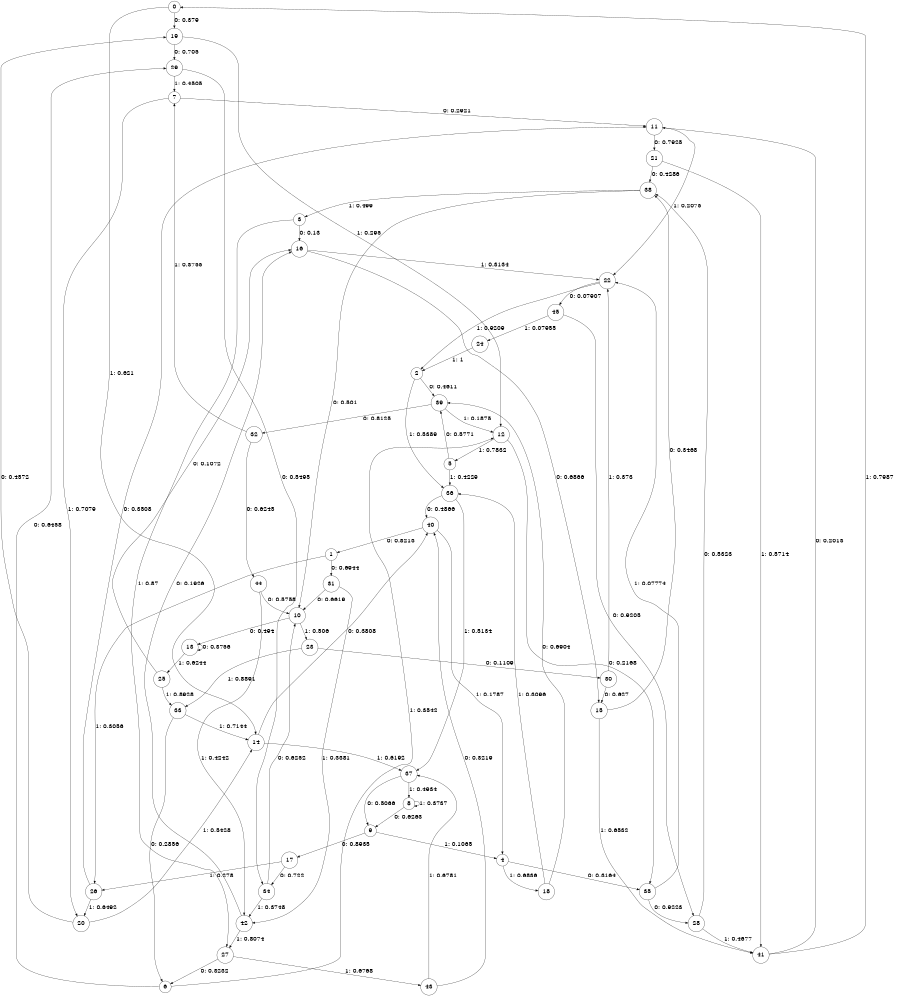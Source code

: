digraph "ch25concat_phase3_L7" {
size = "6,8.5";
ratio = "fill";
node [shape = circle];
node [fontsize = 24];
edge [fontsize = 24];
0 -> 19 [label = "0: 0.379    "];
0 -> 14 [label = "1: 0.621    "];
1 -> 31 [label = "0: 0.6944   "];
1 -> 26 [label = "1: 0.3056   "];
2 -> 39 [label = "0: 0.4611   "];
2 -> 36 [label = "1: 0.5389   "];
3 -> 16 [label = "0: 0.13     "];
3 -> 27 [label = "1: 0.87     "];
4 -> 35 [label = "0: 0.3164   "];
4 -> 18 [label = "1: 0.6836   "];
5 -> 39 [label = "0: 0.5771   "];
5 -> 36 [label = "1: 0.4229   "];
6 -> 29 [label = "0: 0.6458   "];
6 -> 12 [label = "1: 0.3542   "];
7 -> 11 [label = "0: 0.2921   "];
7 -> 20 [label = "1: 0.7079   "];
8 -> 9 [label = "0: 0.6263   "];
8 -> 8 [label = "1: 0.3737   "];
9 -> 17 [label = "0: 0.8935   "];
9 -> 4 [label = "1: 0.1065   "];
10 -> 13 [label = "0: 0.494    "];
10 -> 23 [label = "1: 0.506    "];
11 -> 21 [label = "0: 0.7925   "];
11 -> 22 [label = "1: 0.2075   "];
12 -> 35 [label = "0: 0.2168   "];
12 -> 5 [label = "1: 0.7832   "];
13 -> 13 [label = "0: 0.3756   "];
13 -> 25 [label = "1: 0.6244   "];
14 -> 40 [label = "0: 0.3808   "];
14 -> 37 [label = "1: 0.6192   "];
15 -> 38 [label = "0: 0.3468   "];
15 -> 41 [label = "1: 0.6532   "];
16 -> 15 [label = "0: 0.6866   "];
16 -> 22 [label = "1: 0.3134   "];
17 -> 34 [label = "0: 0.722    "];
17 -> 26 [label = "1: 0.278    "];
18 -> 39 [label = "0: 0.6904   "];
18 -> 36 [label = "1: 0.3096   "];
19 -> 29 [label = "0: 0.705    "];
19 -> 12 [label = "1: 0.295    "];
20 -> 19 [label = "0: 0.4572   "];
20 -> 14 [label = "1: 0.5428   "];
21 -> 38 [label = "0: 0.4286   "];
21 -> 41 [label = "1: 0.5714   "];
22 -> 45 [label = "0: 0.07907  "];
22 -> 2 [label = "1: 0.9209   "];
23 -> 30 [label = "0: 0.1109   "];
23 -> 33 [label = "1: 0.8891   "];
24 -> 2 [label = "1: 1        "];
25 -> 16 [label = "0: 0.1072   "];
25 -> 33 [label = "1: 0.8928   "];
26 -> 11 [label = "0: 0.3508   "];
26 -> 20 [label = "1: 0.6492   "];
27 -> 6 [label = "0: 0.3232   "];
27 -> 43 [label = "1: 0.6768   "];
28 -> 38 [label = "0: 0.5323   "];
28 -> 41 [label = "1: 0.4677   "];
29 -> 34 [label = "0: 0.5495   "];
29 -> 7 [label = "1: 0.4505   "];
30 -> 15 [label = "0: 0.627    "];
30 -> 22 [label = "1: 0.373    "];
31 -> 10 [label = "0: 0.6619   "];
31 -> 42 [label = "1: 0.3381   "];
32 -> 44 [label = "0: 0.6245   "];
32 -> 7 [label = "1: 0.3755   "];
33 -> 6 [label = "0: 0.2856   "];
33 -> 14 [label = "1: 0.7144   "];
34 -> 10 [label = "0: 0.6252   "];
34 -> 42 [label = "1: 0.3748   "];
35 -> 28 [label = "0: 0.9223   "];
35 -> 22 [label = "1: 0.07774  "];
36 -> 40 [label = "0: 0.4866   "];
36 -> 37 [label = "1: 0.5134   "];
37 -> 9 [label = "0: 0.5066   "];
37 -> 8 [label = "1: 0.4934   "];
38 -> 10 [label = "0: 0.501    "];
38 -> 3 [label = "1: 0.499    "];
39 -> 32 [label = "0: 0.8125   "];
39 -> 12 [label = "1: 0.1875   "];
40 -> 1 [label = "0: 0.8213   "];
40 -> 4 [label = "1: 0.1787   "];
41 -> 11 [label = "0: 0.2013   "];
41 -> 0 [label = "1: 0.7987   "];
42 -> 16 [label = "0: 0.1926   "];
42 -> 27 [label = "1: 0.8074   "];
43 -> 40 [label = "0: 0.3219   "];
43 -> 37 [label = "1: 0.6781   "];
44 -> 10 [label = "0: 0.5758   "];
44 -> 42 [label = "1: 0.4242   "];
45 -> 28 [label = "0: 0.9205   "];
45 -> 24 [label = "1: 0.07955  "];
}